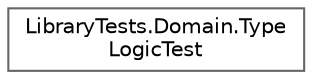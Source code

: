 digraph "Graphical Class Hierarchy"
{
 // INTERACTIVE_SVG=YES
 // LATEX_PDF_SIZE
  bgcolor="transparent";
  edge [fontname=Helvetica,fontsize=10,labelfontname=Helvetica,labelfontsize=10];
  node [fontname=Helvetica,fontsize=10,shape=box,height=0.2,width=0.4];
  rankdir="LR";
  Node0 [id="Node000000",label="LibraryTests.Domain.Type\lLogicTest",height=0.2,width=0.4,color="grey40", fillcolor="white", style="filled",URL="$classLibraryTests_1_1Domain_1_1TypeLogicTest.html",tooltip=" "];
}
